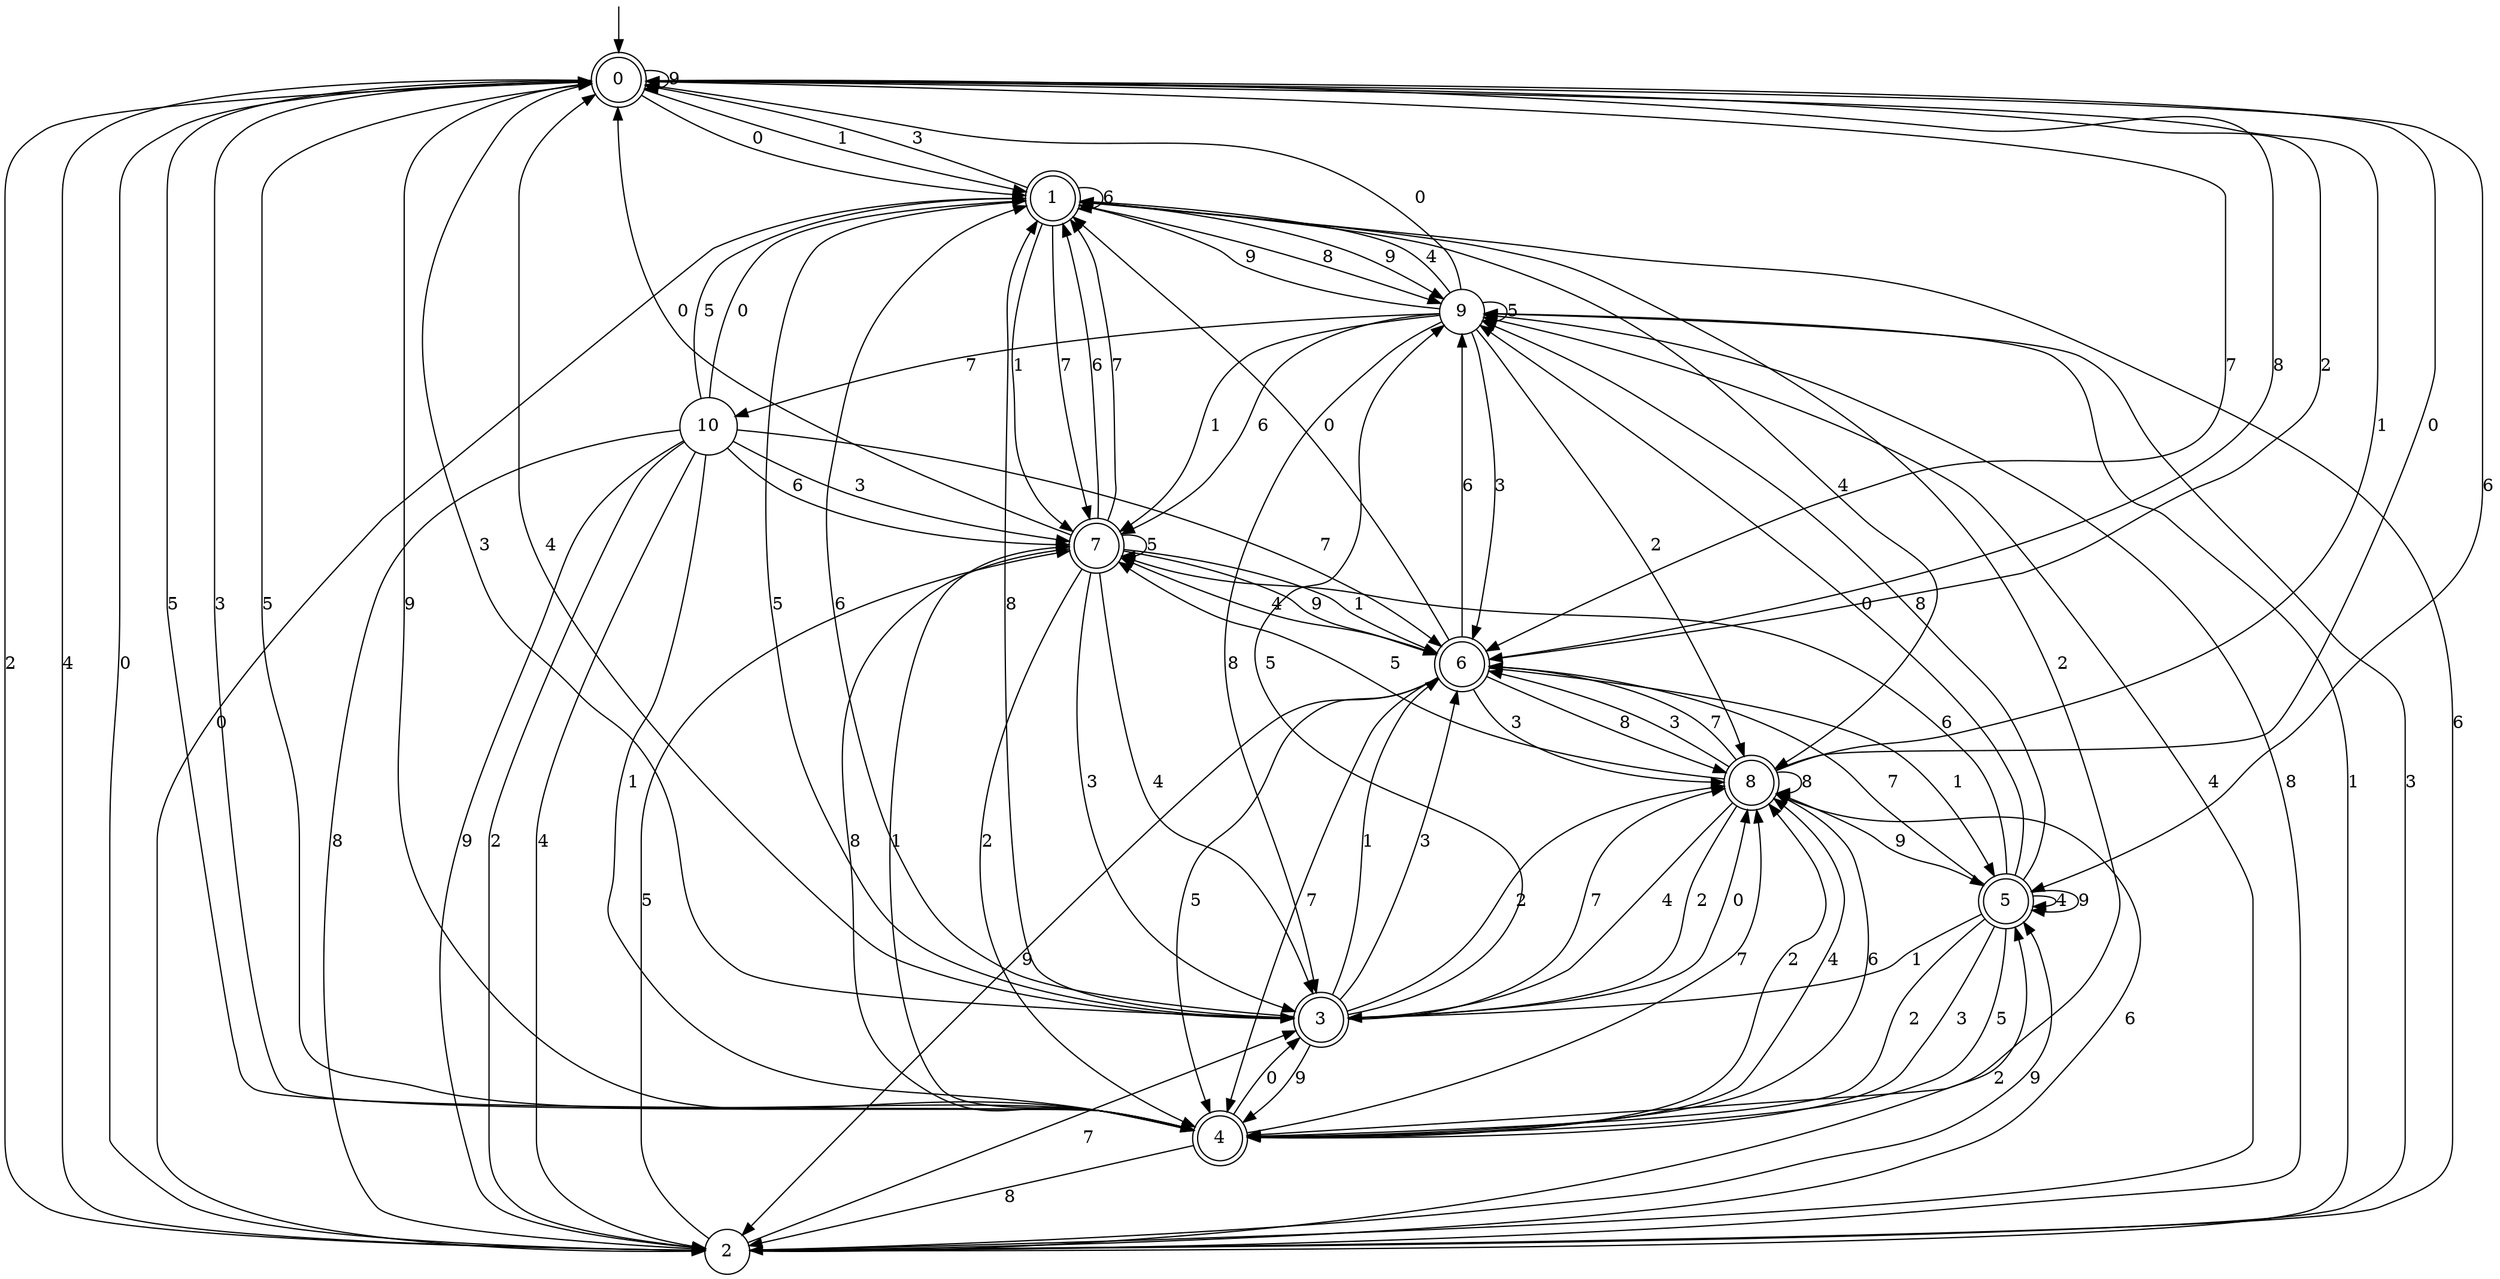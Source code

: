 digraph g {

	s0 [shape="doublecircle" label="0"];
	s1 [shape="doublecircle" label="1"];
	s2 [shape="circle" label="2"];
	s3 [shape="doublecircle" label="3"];
	s4 [shape="doublecircle" label="4"];
	s5 [shape="doublecircle" label="5"];
	s6 [shape="doublecircle" label="6"];
	s7 [shape="doublecircle" label="7"];
	s8 [shape="doublecircle" label="8"];
	s9 [shape="circle" label="9"];
	s10 [shape="circle" label="10"];
	s0 -> s1 [label="0"];
	s0 -> s1 [label="1"];
	s0 -> s2 [label="2"];
	s0 -> s3 [label="3"];
	s0 -> s2 [label="4"];
	s0 -> s4 [label="5"];
	s0 -> s5 [label="6"];
	s0 -> s6 [label="7"];
	s0 -> s6 [label="8"];
	s0 -> s0 [label="9"];
	s1 -> s2 [label="0"];
	s1 -> s7 [label="1"];
	s1 -> s4 [label="2"];
	s1 -> s0 [label="3"];
	s1 -> s8 [label="4"];
	s1 -> s3 [label="5"];
	s1 -> s1 [label="6"];
	s1 -> s7 [label="7"];
	s1 -> s9 [label="8"];
	s1 -> s9 [label="9"];
	s2 -> s0 [label="0"];
	s2 -> s9 [label="1"];
	s2 -> s5 [label="2"];
	s2 -> s9 [label="3"];
	s2 -> s9 [label="4"];
	s2 -> s7 [label="5"];
	s2 -> s1 [label="6"];
	s2 -> s3 [label="7"];
	s2 -> s9 [label="8"];
	s2 -> s5 [label="9"];
	s3 -> s8 [label="0"];
	s3 -> s6 [label="1"];
	s3 -> s8 [label="2"];
	s3 -> s6 [label="3"];
	s3 -> s0 [label="4"];
	s3 -> s9 [label="5"];
	s3 -> s1 [label="6"];
	s3 -> s8 [label="7"];
	s3 -> s1 [label="8"];
	s3 -> s4 [label="9"];
	s4 -> s3 [label="0"];
	s4 -> s7 [label="1"];
	s4 -> s8 [label="2"];
	s4 -> s0 [label="3"];
	s4 -> s8 [label="4"];
	s4 -> s0 [label="5"];
	s4 -> s8 [label="6"];
	s4 -> s8 [label="7"];
	s4 -> s2 [label="8"];
	s4 -> s0 [label="9"];
	s5 -> s9 [label="0"];
	s5 -> s3 [label="1"];
	s5 -> s4 [label="2"];
	s5 -> s4 [label="3"];
	s5 -> s5 [label="4"];
	s5 -> s4 [label="5"];
	s5 -> s7 [label="6"];
	s5 -> s6 [label="7"];
	s5 -> s9 [label="8"];
	s5 -> s5 [label="9"];
	s6 -> s1 [label="0"];
	s6 -> s5 [label="1"];
	s6 -> s0 [label="2"];
	s6 -> s8 [label="3"];
	s6 -> s7 [label="4"];
	s6 -> s4 [label="5"];
	s6 -> s9 [label="6"];
	s6 -> s4 [label="7"];
	s6 -> s8 [label="8"];
	s6 -> s2 [label="9"];
	s7 -> s0 [label="0"];
	s7 -> s6 [label="1"];
	s7 -> s4 [label="2"];
	s7 -> s3 [label="3"];
	s7 -> s3 [label="4"];
	s7 -> s7 [label="5"];
	s7 -> s1 [label="6"];
	s7 -> s1 [label="7"];
	s7 -> s4 [label="8"];
	s7 -> s6 [label="9"];
	s8 -> s0 [label="0"];
	s8 -> s0 [label="1"];
	s8 -> s3 [label="2"];
	s8 -> s6 [label="3"];
	s8 -> s3 [label="4"];
	s8 -> s7 [label="5"];
	s8 -> s2 [label="6"];
	s8 -> s6 [label="7"];
	s8 -> s8 [label="8"];
	s8 -> s5 [label="9"];
	s9 -> s0 [label="0"];
	s9 -> s7 [label="1"];
	s9 -> s8 [label="2"];
	s9 -> s6 [label="3"];
	s9 -> s1 [label="4"];
	s9 -> s9 [label="5"];
	s9 -> s7 [label="6"];
	s9 -> s10 [label="7"];
	s9 -> s3 [label="8"];
	s9 -> s1 [label="9"];
	s10 -> s1 [label="0"];
	s10 -> s4 [label="1"];
	s10 -> s2 [label="2"];
	s10 -> s7 [label="3"];
	s10 -> s2 [label="4"];
	s10 -> s1 [label="5"];
	s10 -> s7 [label="6"];
	s10 -> s6 [label="7"];
	s10 -> s2 [label="8"];
	s10 -> s2 [label="9"];

__start0 [label="" shape="none" width="0" height="0"];
__start0 -> s0;

}
